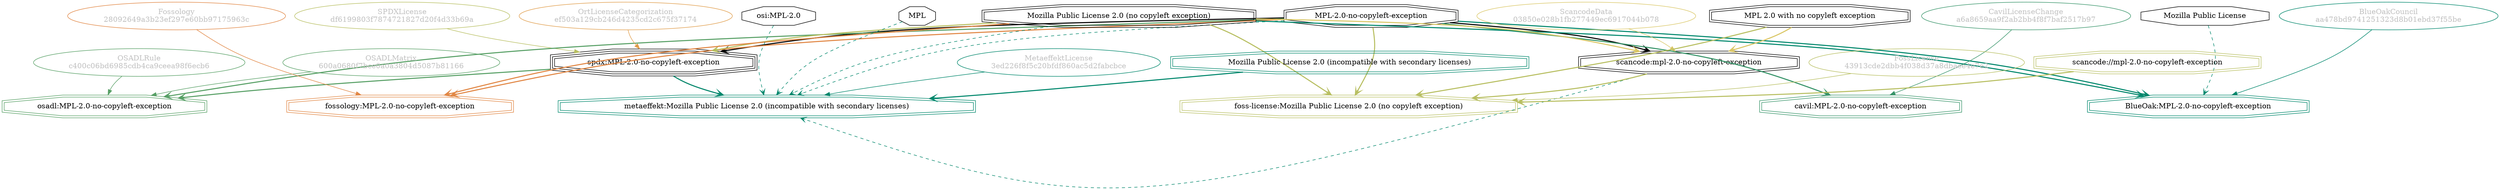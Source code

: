 strict digraph {
    node [shape=box];
    graph [splines=curved];
    2859 [label="SPDXLicense\ndf6199803f7874721827d20f4d33b69a"
         ,fontcolor=gray
         ,color="#b8bf62"
         ,fillcolor="beige;1"
         ,shape=ellipse];
    2860 [label="spdx:MPL-2.0-no-copyleft-exception"
         ,shape=tripleoctagon];
    2861 [label="MPL-2.0-no-copyleft-exception"
         ,shape=doubleoctagon];
    2862 [label="Mozilla Public License 2.0 (no copyleft exception)"
         ,shape=doubleoctagon];
    5152 [label="osi:MPL-2.0"
         ,shape=octagon];
    9426 [label="Mozilla Public License"
         ,shape=octagon];
    9434 [label="BlueOakCouncil\naa478bd9741251323d8b01ebd37f55be"
         ,fontcolor=gray
         ,color="#00876c"
         ,fillcolor="beige;1"
         ,shape=ellipse];
    9435 [label="BlueOak:MPL-2.0-no-copyleft-exception"
         ,color="#00876c"
         ,shape=doubleoctagon];
    9655 [label="OSADLRule\nc400c06bd6985cdb4ca9ceea98f6ecb6"
         ,fontcolor=gray
         ,color="#58a066"
         ,fillcolor="beige;1"
         ,shape=ellipse];
    9656 [label="osadl:MPL-2.0-no-copyleft-exception"
         ,color="#58a066"
         ,shape=doubleoctagon];
    9932 [label="OSADLMatrix\n600a0680f7bce0a0a3804d5087b81166"
         ,fontcolor=gray
         ,color="#58a066"
         ,fillcolor="beige;1"
         ,shape=ellipse];
    10316 [label=MPL,shape=octagon];
    19527 [label="ScancodeData\n03850e028b1fb277449ec6917044b078"
          ,fontcolor=gray
          ,color="#dac767"
          ,fillcolor="beige;1"
          ,shape=ellipse];
    19528 [label="scancode:mpl-2.0-no-copyleft-exception"
          ,shape=doubleoctagon];
    19529 [label="MPL 2.0 with no copyleft exception"
          ,shape=doubleoctagon];
    27002 [label="Fossology\n28092649a3b23ef297e60bb97175963c"
          ,fontcolor=gray
          ,color="#e18745"
          ,fillcolor="beige;1"
          ,shape=ellipse];
    27003 [label="fossology:MPL-2.0-no-copyleft-exception"
          ,color="#e18745"
          ,shape=doubleoctagon];
    36210 [label="OrtLicenseCategorization\nef503a129cb246d4235cd2c675f37174"
          ,fontcolor=gray
          ,color="#e09d4b"
          ,fillcolor="beige;1"
          ,shape=ellipse];
    37206 [label="CavilLicenseChange\na6a8659aa9f2ab2bb4f8f7baf2517b97"
          ,fontcolor=gray
          ,color="#379469"
          ,fillcolor="beige;1"
          ,shape=ellipse];
    37207 [label="cavil:MPL-2.0-no-copyleft-exception"
          ,color="#379469"
          ,shape=doubleoctagon];
    44823 [label="MetaeffektLicense\n3ed226f8f5c20bfdf860ac5d2fabcbce"
          ,fontcolor=gray
          ,color="#00876c"
          ,fillcolor="beige;1"
          ,shape=ellipse];
    44824 [label="metaeffekt:Mozilla Public License 2.0 (incompatible with secondary licenses)"
          ,color="#00876c"
          ,shape=doubleoctagon];
    44825 [label="Mozilla Public License 2.0 (incompatible with secondary licenses)"
          ,color="#00876c"
          ,shape=doubleoctagon];
    50724 [label="FossLicense\n43913cde2dbb4f038d37a8dbaee4e7e2"
          ,fontcolor=gray
          ,color="#b8bf62"
          ,fillcolor="beige;1"
          ,shape=ellipse];
    50725 [label="foss-license:Mozilla Public License 2.0 (no copyleft exception)"
          ,color="#b8bf62"
          ,shape=doubleoctagon];
    50726 [label="scancode://mpl-2.0-no-copyleft-exception"
          ,color="#b8bf62"
          ,shape=doubleoctagon];
    2859 -> 2860 [weight=0.5
                 ,color="#b8bf62"];
    2860 -> 9656 [style=bold
                 ,arrowhead=vee
                 ,weight=0.7
                 ,color="#58a066"];
    2860 -> 44824 [style=bold
                  ,arrowhead=vee
                  ,weight=0.7
                  ,color="#00876c"];
    2861 -> 2860 [style=bold
                 ,arrowhead=vee
                 ,weight=0.7];
    2861 -> 9435 [style=bold
                 ,arrowhead=vee
                 ,weight=0.7
                 ,color="#00876c"];
    2861 -> 9656 [style=bold
                 ,arrowhead=vee
                 ,weight=0.7
                 ,color="#58a066"];
    2861 -> 19528 [style=bold
                  ,arrowhead=vee
                  ,weight=0.7];
    2861 -> 27003 [style=bold
                  ,arrowhead=vee
                  ,weight=0.7
                  ,color="#e18745"];
    2861 -> 37207 [style=bold
                  ,arrowhead=vee
                  ,weight=0.7
                  ,color="#379469"];
    2861 -> 37207 [style=bold
                  ,arrowhead=vee
                  ,weight=0.7
                  ,color="#379469"];
    2861 -> 44824 [style=dashed
                  ,arrowhead=vee
                  ,weight=0.5
                  ,color="#00876c"];
    2861 -> 50725 [style=bold
                  ,arrowhead=vee
                  ,weight=0.7
                  ,color="#b8bf62"];
    2862 -> 2860 [style=bold
                 ,arrowhead=vee
                 ,weight=0.7
                 ,color="#b8bf62"];
    2862 -> 9435 [style=bold
                 ,arrowhead=vee
                 ,weight=0.7
                 ,color="#00876c"];
    2862 -> 19528 [style=bold
                  ,arrowhead=vee
                  ,weight=0.7
                  ,color="#dac767"];
    2862 -> 27003 [style=bold
                  ,arrowhead=vee
                  ,weight=0.7
                  ,color="#e18745"];
    2862 -> 44824 [style=dashed
                  ,arrowhead=vee
                  ,weight=0.5
                  ,color="#00876c"];
    2862 -> 50725 [style=bold
                  ,arrowhead=vee
                  ,weight=0.7
                  ,color="#b8bf62"];
    5152 -> 44824 [style=dashed
                  ,arrowhead=vee
                  ,weight=0.5
                  ,color="#00876c"];
    9426 -> 9435 [style=dashed
                 ,arrowhead=vee
                 ,weight=0.5
                 ,color="#00876c"];
    9434 -> 9435 [weight=0.5
                 ,color="#00876c"];
    9655 -> 9656 [weight=0.5
                 ,color="#58a066"];
    9932 -> 9656 [weight=0.5
                 ,color="#58a066"];
    10316 -> 44824 [style=dashed
                   ,arrowhead=vee
                   ,weight=0.5
                   ,color="#00876c"];
    19527 -> 19528 [weight=0.5
                   ,color="#dac767"];
    19528 -> 44824 [style=dashed
                   ,arrowhead=vee
                   ,weight=0.5
                   ,color="#00876c"];
    19528 -> 50725 [style=bold
                   ,arrowhead=vee
                   ,weight=0.7
                   ,color="#b8bf62"];
    19529 -> 19528 [style=bold
                   ,arrowhead=vee
                   ,weight=0.7
                   ,color="#dac767"];
    19529 -> 50725 [style=bold
                   ,arrowhead=vee
                   ,weight=0.7
                   ,color="#b8bf62"];
    27002 -> 27003 [weight=0.5
                   ,color="#e18745"];
    36210 -> 2860 [weight=0.5
                  ,color="#e09d4b"];
    37206 -> 37207 [weight=0.5
                   ,color="#379469"];
    44823 -> 44824 [weight=0.5
                   ,color="#00876c"];
    44825 -> 44824 [style=bold
                   ,arrowhead=vee
                   ,weight=0.7
                   ,color="#00876c"];
    50724 -> 50725 [weight=0.5
                   ,color="#b8bf62"];
    50726 -> 50725 [style=bold
                   ,arrowhead=vee
                   ,weight=0.7
                   ,color="#b8bf62"];
}
